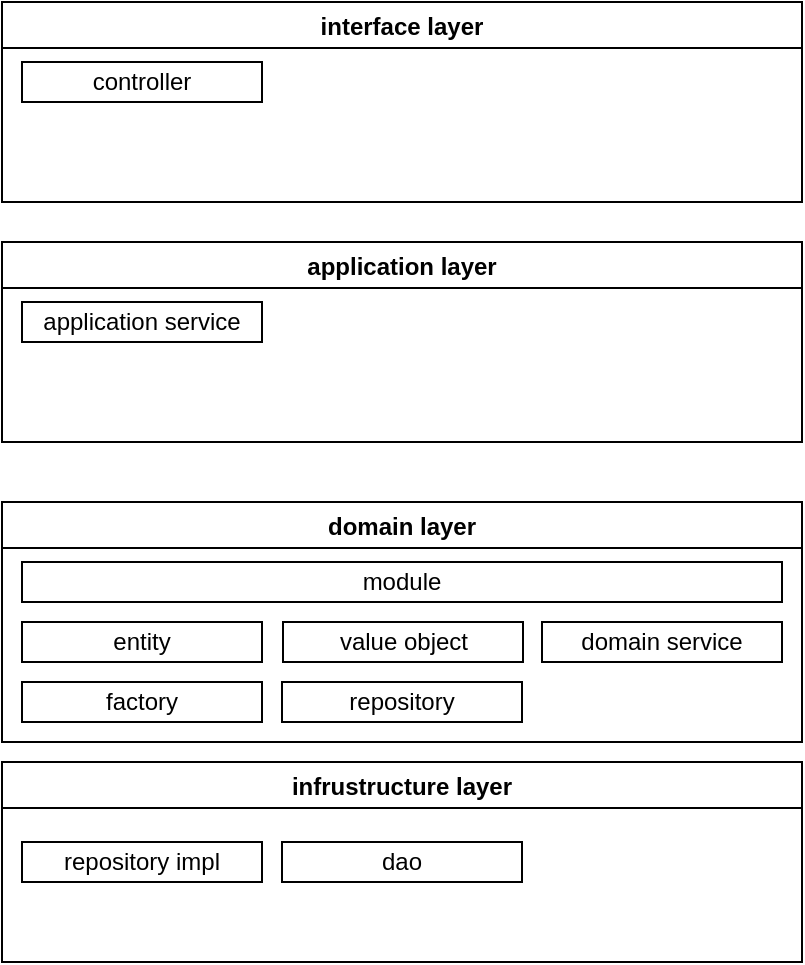 <mxfile version="16.5.1" type="device"><diagram id="5mpRKEdpNThvL6Ii-nNU" name="第 1 页"><mxGraphModel dx="1038" dy="641" grid="1" gridSize="10" guides="1" tooltips="1" connect="1" arrows="1" fold="1" page="1" pageScale="1" pageWidth="827" pageHeight="1169" math="0" shadow="0"><root><mxCell id="0"/><mxCell id="1" parent="0"/><mxCell id="HXNUPICiEw4eVsw6RAJG-16" value="domain layer" style="swimlane;strokeWidth=1;fillColor=none;sketch=0;" parent="1" vertex="1"><mxGeometry x="210" y="270" width="400" height="120" as="geometry"><mxRectangle x="130" y="180" width="110" height="23" as="alternateBounds"/></mxGeometry></mxCell><mxCell id="vYn771iEpU8wok6oIoSP-2" value="factory" style="rounded=0;whiteSpace=wrap;html=1;" parent="HXNUPICiEw4eVsw6RAJG-16" vertex="1"><mxGeometry x="10" y="90" width="120" height="20" as="geometry"/></mxCell><mxCell id="vYn771iEpU8wok6oIoSP-3" value="repository" style="rounded=0;whiteSpace=wrap;html=1;" parent="HXNUPICiEw4eVsw6RAJG-16" vertex="1"><mxGeometry x="140" y="90" width="120" height="20" as="geometry"/></mxCell><mxCell id="vYn771iEpU8wok6oIoSP-5" value="domain service" style="rounded=0;whiteSpace=wrap;html=1;" parent="HXNUPICiEw4eVsw6RAJG-16" vertex="1"><mxGeometry x="270" y="60" width="120" height="20" as="geometry"/></mxCell><mxCell id="vYn771iEpU8wok6oIoSP-6" value="value object" style="rounded=0;whiteSpace=wrap;html=1;" parent="HXNUPICiEw4eVsw6RAJG-16" vertex="1"><mxGeometry x="140.5" y="60" width="120" height="20" as="geometry"/></mxCell><mxCell id="HXNUPICiEw4eVsw6RAJG-2" value="module" style="rounded=0;whiteSpace=wrap;html=1;" parent="HXNUPICiEw4eVsw6RAJG-16" vertex="1"><mxGeometry x="10" y="30" width="380" height="20" as="geometry"/></mxCell><mxCell id="HXNUPICiEw4eVsw6RAJG-3" value="entity" style="rounded=0;whiteSpace=wrap;html=1;" parent="HXNUPICiEw4eVsw6RAJG-16" vertex="1"><mxGeometry x="10" y="60" width="120" height="20" as="geometry"/></mxCell><mxCell id="1xljD6fNML0iKeVozSUF-1" value="application layer" style="swimlane;strokeWidth=1;fillColor=none;" parent="1" vertex="1"><mxGeometry x="210" y="140" width="400" height="100" as="geometry"/></mxCell><mxCell id="C7mxMaNpK_NVOLty7-Dl-4" value="application service" style="rounded=0;whiteSpace=wrap;html=1;" parent="1xljD6fNML0iKeVozSUF-1" vertex="1"><mxGeometry x="10" y="30" width="120" height="20" as="geometry"/></mxCell><mxCell id="1xljD6fNML0iKeVozSUF-2" value="infrustructure layer" style="swimlane;strokeWidth=1;fillColor=none;" parent="1" vertex="1"><mxGeometry x="210" y="400" width="400" height="100" as="geometry"/></mxCell><mxCell id="C7mxMaNpK_NVOLty7-Dl-1" value="repository impl" style="rounded=0;whiteSpace=wrap;html=1;" parent="1xljD6fNML0iKeVozSUF-2" vertex="1"><mxGeometry x="10" y="40" width="120" height="20" as="geometry"/></mxCell><mxCell id="C7mxMaNpK_NVOLty7-Dl-2" value="dao" style="rounded=0;whiteSpace=wrap;html=1;" parent="1xljD6fNML0iKeVozSUF-2" vertex="1"><mxGeometry x="140" y="40" width="120" height="20" as="geometry"/></mxCell><mxCell id="1xljD6fNML0iKeVozSUF-3" value="interface layer" style="swimlane;strokeWidth=1;fillColor=none;" parent="1" vertex="1"><mxGeometry x="210" y="20" width="400" height="100" as="geometry"/></mxCell><mxCell id="C7mxMaNpK_NVOLty7-Dl-3" value="controller" style="rounded=0;whiteSpace=wrap;html=1;" parent="1xljD6fNML0iKeVozSUF-3" vertex="1"><mxGeometry x="10" y="30" width="120" height="20" as="geometry"/></mxCell></root></mxGraphModel></diagram></mxfile>